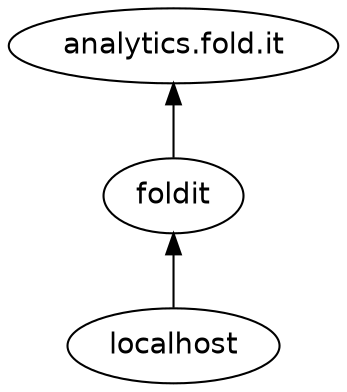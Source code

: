 digraph {
  node[fontname=Helvetica];
  rankdir = BT;
  localhost -> foldit -> analytics_fold_it;
  analytics_fold_it[label="analytics.fold.it"];
}
